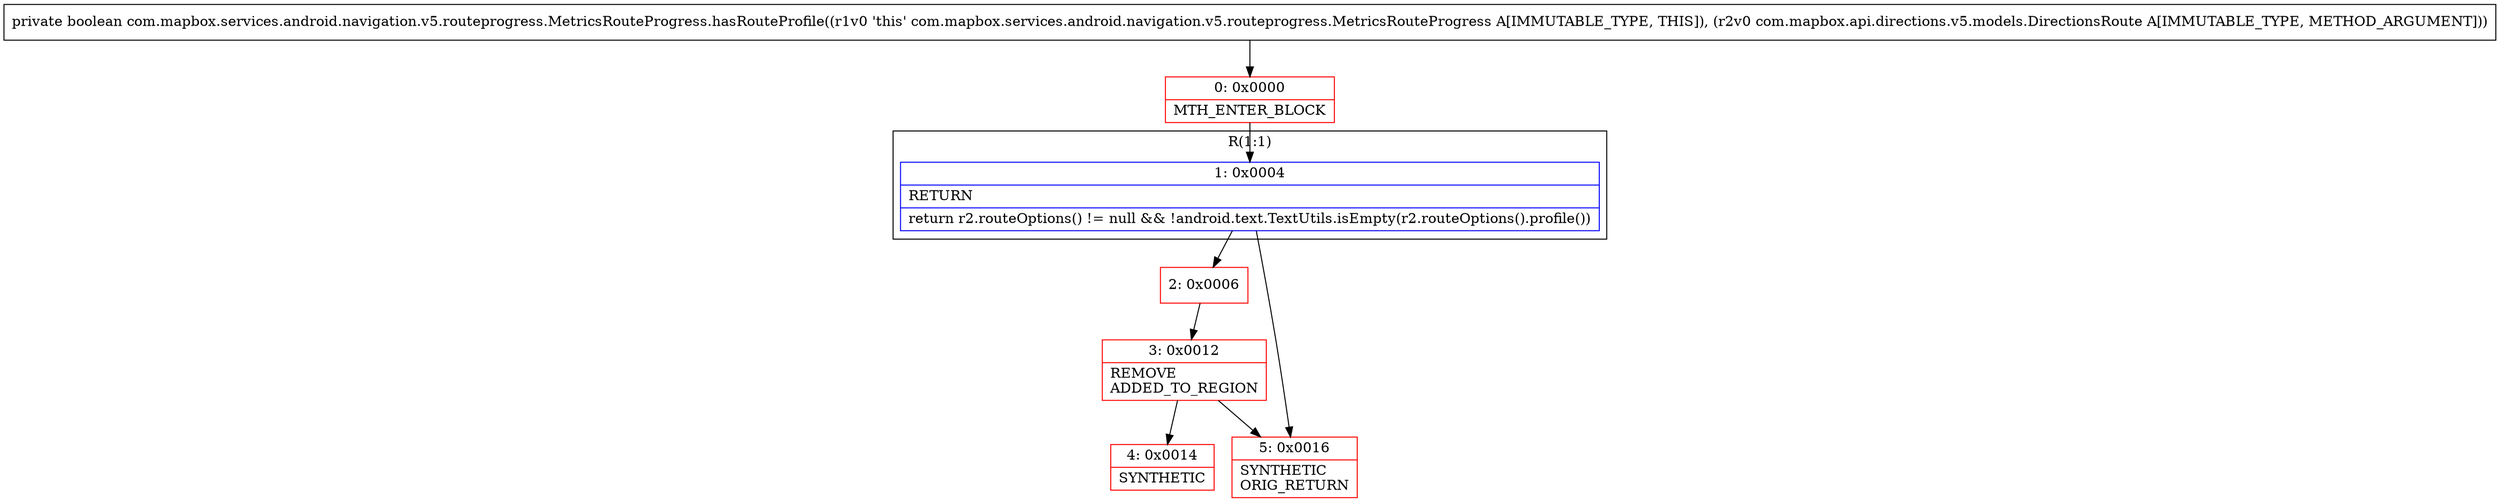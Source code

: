 digraph "CFG forcom.mapbox.services.android.navigation.v5.routeprogress.MetricsRouteProgress.hasRouteProfile(Lcom\/mapbox\/api\/directions\/v5\/models\/DirectionsRoute;)Z" {
subgraph cluster_Region_857232997 {
label = "R(1:1)";
node [shape=record,color=blue];
Node_1 [shape=record,label="{1\:\ 0x0004|RETURN\l|return r2.routeOptions() != null && !android.text.TextUtils.isEmpty(r2.routeOptions().profile())\l}"];
}
Node_0 [shape=record,color=red,label="{0\:\ 0x0000|MTH_ENTER_BLOCK\l}"];
Node_2 [shape=record,color=red,label="{2\:\ 0x0006}"];
Node_3 [shape=record,color=red,label="{3\:\ 0x0012|REMOVE\lADDED_TO_REGION\l}"];
Node_4 [shape=record,color=red,label="{4\:\ 0x0014|SYNTHETIC\l}"];
Node_5 [shape=record,color=red,label="{5\:\ 0x0016|SYNTHETIC\lORIG_RETURN\l}"];
MethodNode[shape=record,label="{private boolean com.mapbox.services.android.navigation.v5.routeprogress.MetricsRouteProgress.hasRouteProfile((r1v0 'this' com.mapbox.services.android.navigation.v5.routeprogress.MetricsRouteProgress A[IMMUTABLE_TYPE, THIS]), (r2v0 com.mapbox.api.directions.v5.models.DirectionsRoute A[IMMUTABLE_TYPE, METHOD_ARGUMENT])) }"];
MethodNode -> Node_0;
Node_1 -> Node_2;
Node_1 -> Node_5;
Node_0 -> Node_1;
Node_2 -> Node_3;
Node_3 -> Node_4;
Node_3 -> Node_5;
}

